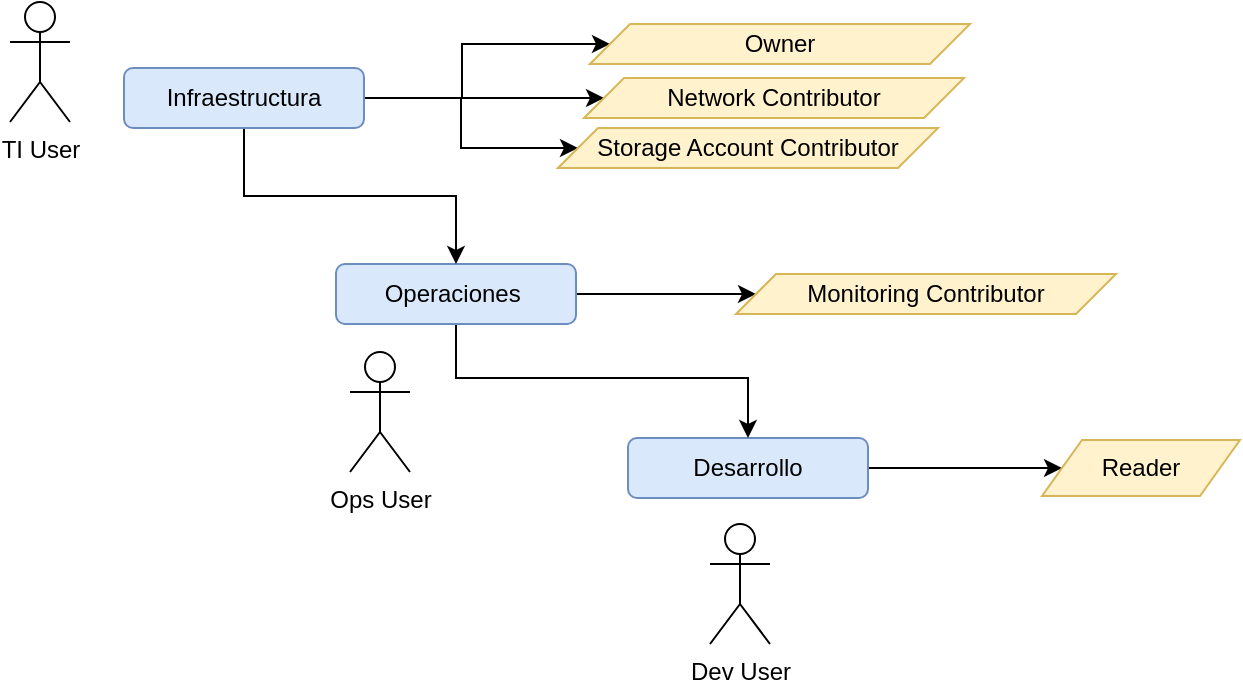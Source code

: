 <mxfile version="20.2.3" type="device"><diagram id="wv6bW_NisgbPRmLW-bfm" name="Página-1"><mxGraphModel dx="1747" dy="1008" grid="0" gridSize="10" guides="1" tooltips="1" connect="1" arrows="1" fold="1" page="1" pageScale="1" pageWidth="827" pageHeight="1169" math="0" shadow="0"><root><mxCell id="0"/><mxCell id="1" parent="0"/><mxCell id="V1g48-9M7gmzxg0V9NbZ-1" value="Dev User" style="shape=umlActor;verticalLabelPosition=bottom;verticalAlign=top;html=1;outlineConnect=0;" parent="1" vertex="1"><mxGeometry x="208" y="682" width="30" height="60" as="geometry"/></mxCell><mxCell id="V1g48-9M7gmzxg0V9NbZ-32" value="TI User" style="shape=umlActor;verticalLabelPosition=bottom;verticalAlign=top;html=1;outlineConnect=0;" parent="1" vertex="1"><mxGeometry x="-142" y="421" width="30" height="60" as="geometry"/></mxCell><mxCell id="V1g48-9M7gmzxg0V9NbZ-33" value="Ops User" style="shape=umlActor;verticalLabelPosition=bottom;verticalAlign=top;html=1;outlineConnect=0;" parent="1" vertex="1"><mxGeometry x="28" y="596" width="30" height="60" as="geometry"/></mxCell><mxCell id="4juwC7atgPM2uxCTRMSK-4" style="edgeStyle=orthogonalEdgeStyle;rounded=0;orthogonalLoop=1;jettySize=auto;html=1;entryX=0;entryY=0.5;entryDx=0;entryDy=0;" edge="1" parent="1" source="V1g48-9M7gmzxg0V9NbZ-41" target="V1g48-9M7gmzxg0V9NbZ-42"><mxGeometry relative="1" as="geometry"/></mxCell><mxCell id="V1g48-9M7gmzxg0V9NbZ-41" value="Desarrollo" style="rounded=1;whiteSpace=wrap;html=1;fillColor=#dae8fc;strokeColor=#6c8ebf;" parent="1" vertex="1"><mxGeometry x="167" y="639" width="120" height="30" as="geometry"/></mxCell><mxCell id="V1g48-9M7gmzxg0V9NbZ-42" value="Reader" style="shape=parallelogram;perimeter=parallelogramPerimeter;whiteSpace=wrap;html=1;fixedSize=1;fillColor=#fff2cc;strokeColor=#d6b656;" parent="1" vertex="1"><mxGeometry x="374" y="640" width="99" height="28" as="geometry"/></mxCell><mxCell id="V1g48-9M7gmzxg0V9NbZ-69" style="edgeStyle=orthogonalEdgeStyle;rounded=0;orthogonalLoop=1;jettySize=auto;html=1;" parent="1" source="V1g48-9M7gmzxg0V9NbZ-70" target="V1g48-9M7gmzxg0V9NbZ-71" edge="1"><mxGeometry relative="1" as="geometry"/></mxCell><mxCell id="4juwC7atgPM2uxCTRMSK-5" style="edgeStyle=orthogonalEdgeStyle;rounded=0;orthogonalLoop=1;jettySize=auto;html=1;entryX=0.5;entryY=0;entryDx=0;entryDy=0;" edge="1" parent="1" source="V1g48-9M7gmzxg0V9NbZ-70" target="V1g48-9M7gmzxg0V9NbZ-41"><mxGeometry relative="1" as="geometry"><Array as="points"><mxPoint x="81" y="609"/><mxPoint x="227" y="609"/></Array></mxGeometry></mxCell><mxCell id="V1g48-9M7gmzxg0V9NbZ-70" value="Operaciones&amp;nbsp;" style="rounded=1;whiteSpace=wrap;html=1;fillColor=#dae8fc;strokeColor=#6c8ebf;" parent="1" vertex="1"><mxGeometry x="21" y="552" width="120" height="30" as="geometry"/></mxCell><mxCell id="V1g48-9M7gmzxg0V9NbZ-71" value="Monitoring Contributor" style="shape=parallelogram;perimeter=parallelogramPerimeter;whiteSpace=wrap;html=1;fixedSize=1;fillColor=#fff2cc;strokeColor=#d6b656;" parent="1" vertex="1"><mxGeometry x="221" y="557" width="190" height="20" as="geometry"/></mxCell><mxCell id="4juwC7atgPM2uxCTRMSK-7" style="edgeStyle=orthogonalEdgeStyle;rounded=0;orthogonalLoop=1;jettySize=auto;html=1;" edge="1" parent="1" source="4juwC7atgPM2uxCTRMSK-6" target="V1g48-9M7gmzxg0V9NbZ-70"><mxGeometry relative="1" as="geometry"/></mxCell><mxCell id="4juwC7atgPM2uxCTRMSK-11" style="edgeStyle=orthogonalEdgeStyle;rounded=0;orthogonalLoop=1;jettySize=auto;html=1;entryX=0;entryY=0.5;entryDx=0;entryDy=0;" edge="1" parent="1" source="4juwC7atgPM2uxCTRMSK-6" target="4juwC7atgPM2uxCTRMSK-8"><mxGeometry relative="1" as="geometry"><Array as="points"><mxPoint x="84" y="469"/><mxPoint x="84" y="442"/></Array></mxGeometry></mxCell><mxCell id="4juwC7atgPM2uxCTRMSK-13" style="edgeStyle=orthogonalEdgeStyle;rounded=0;orthogonalLoop=1;jettySize=auto;html=1;entryX=0;entryY=0.5;entryDx=0;entryDy=0;" edge="1" parent="1" source="4juwC7atgPM2uxCTRMSK-6" target="4juwC7atgPM2uxCTRMSK-10"><mxGeometry relative="1" as="geometry"/></mxCell><mxCell id="4juwC7atgPM2uxCTRMSK-17" style="edgeStyle=orthogonalEdgeStyle;rounded=0;orthogonalLoop=1;jettySize=auto;html=1;entryX=0;entryY=0.5;entryDx=0;entryDy=0;" edge="1" parent="1" source="4juwC7atgPM2uxCTRMSK-6" target="4juwC7atgPM2uxCTRMSK-9"><mxGeometry relative="1" as="geometry"/></mxCell><mxCell id="4juwC7atgPM2uxCTRMSK-6" value="Infraestructura " style="rounded=1;whiteSpace=wrap;html=1;fillColor=#dae8fc;strokeColor=#6c8ebf;" vertex="1" parent="1"><mxGeometry x="-85" y="454" width="120" height="30" as="geometry"/></mxCell><mxCell id="4juwC7atgPM2uxCTRMSK-8" value="Owner" style="shape=parallelogram;perimeter=parallelogramPerimeter;whiteSpace=wrap;html=1;fixedSize=1;fillColor=#fff2cc;strokeColor=#d6b656;" vertex="1" parent="1"><mxGeometry x="148" y="432" width="190" height="20" as="geometry"/></mxCell><mxCell id="4juwC7atgPM2uxCTRMSK-9" value="Network Contributor" style="shape=parallelogram;perimeter=parallelogramPerimeter;whiteSpace=wrap;html=1;fixedSize=1;fillColor=#fff2cc;strokeColor=#d6b656;" vertex="1" parent="1"><mxGeometry x="145" y="459" width="190" height="20" as="geometry"/></mxCell><mxCell id="4juwC7atgPM2uxCTRMSK-10" value="Storage Account Contributor" style="shape=parallelogram;perimeter=parallelogramPerimeter;whiteSpace=wrap;html=1;fixedSize=1;fillColor=#fff2cc;strokeColor=#d6b656;" vertex="1" parent="1"><mxGeometry x="132" y="484" width="190" height="20" as="geometry"/></mxCell></root></mxGraphModel></diagram></mxfile>